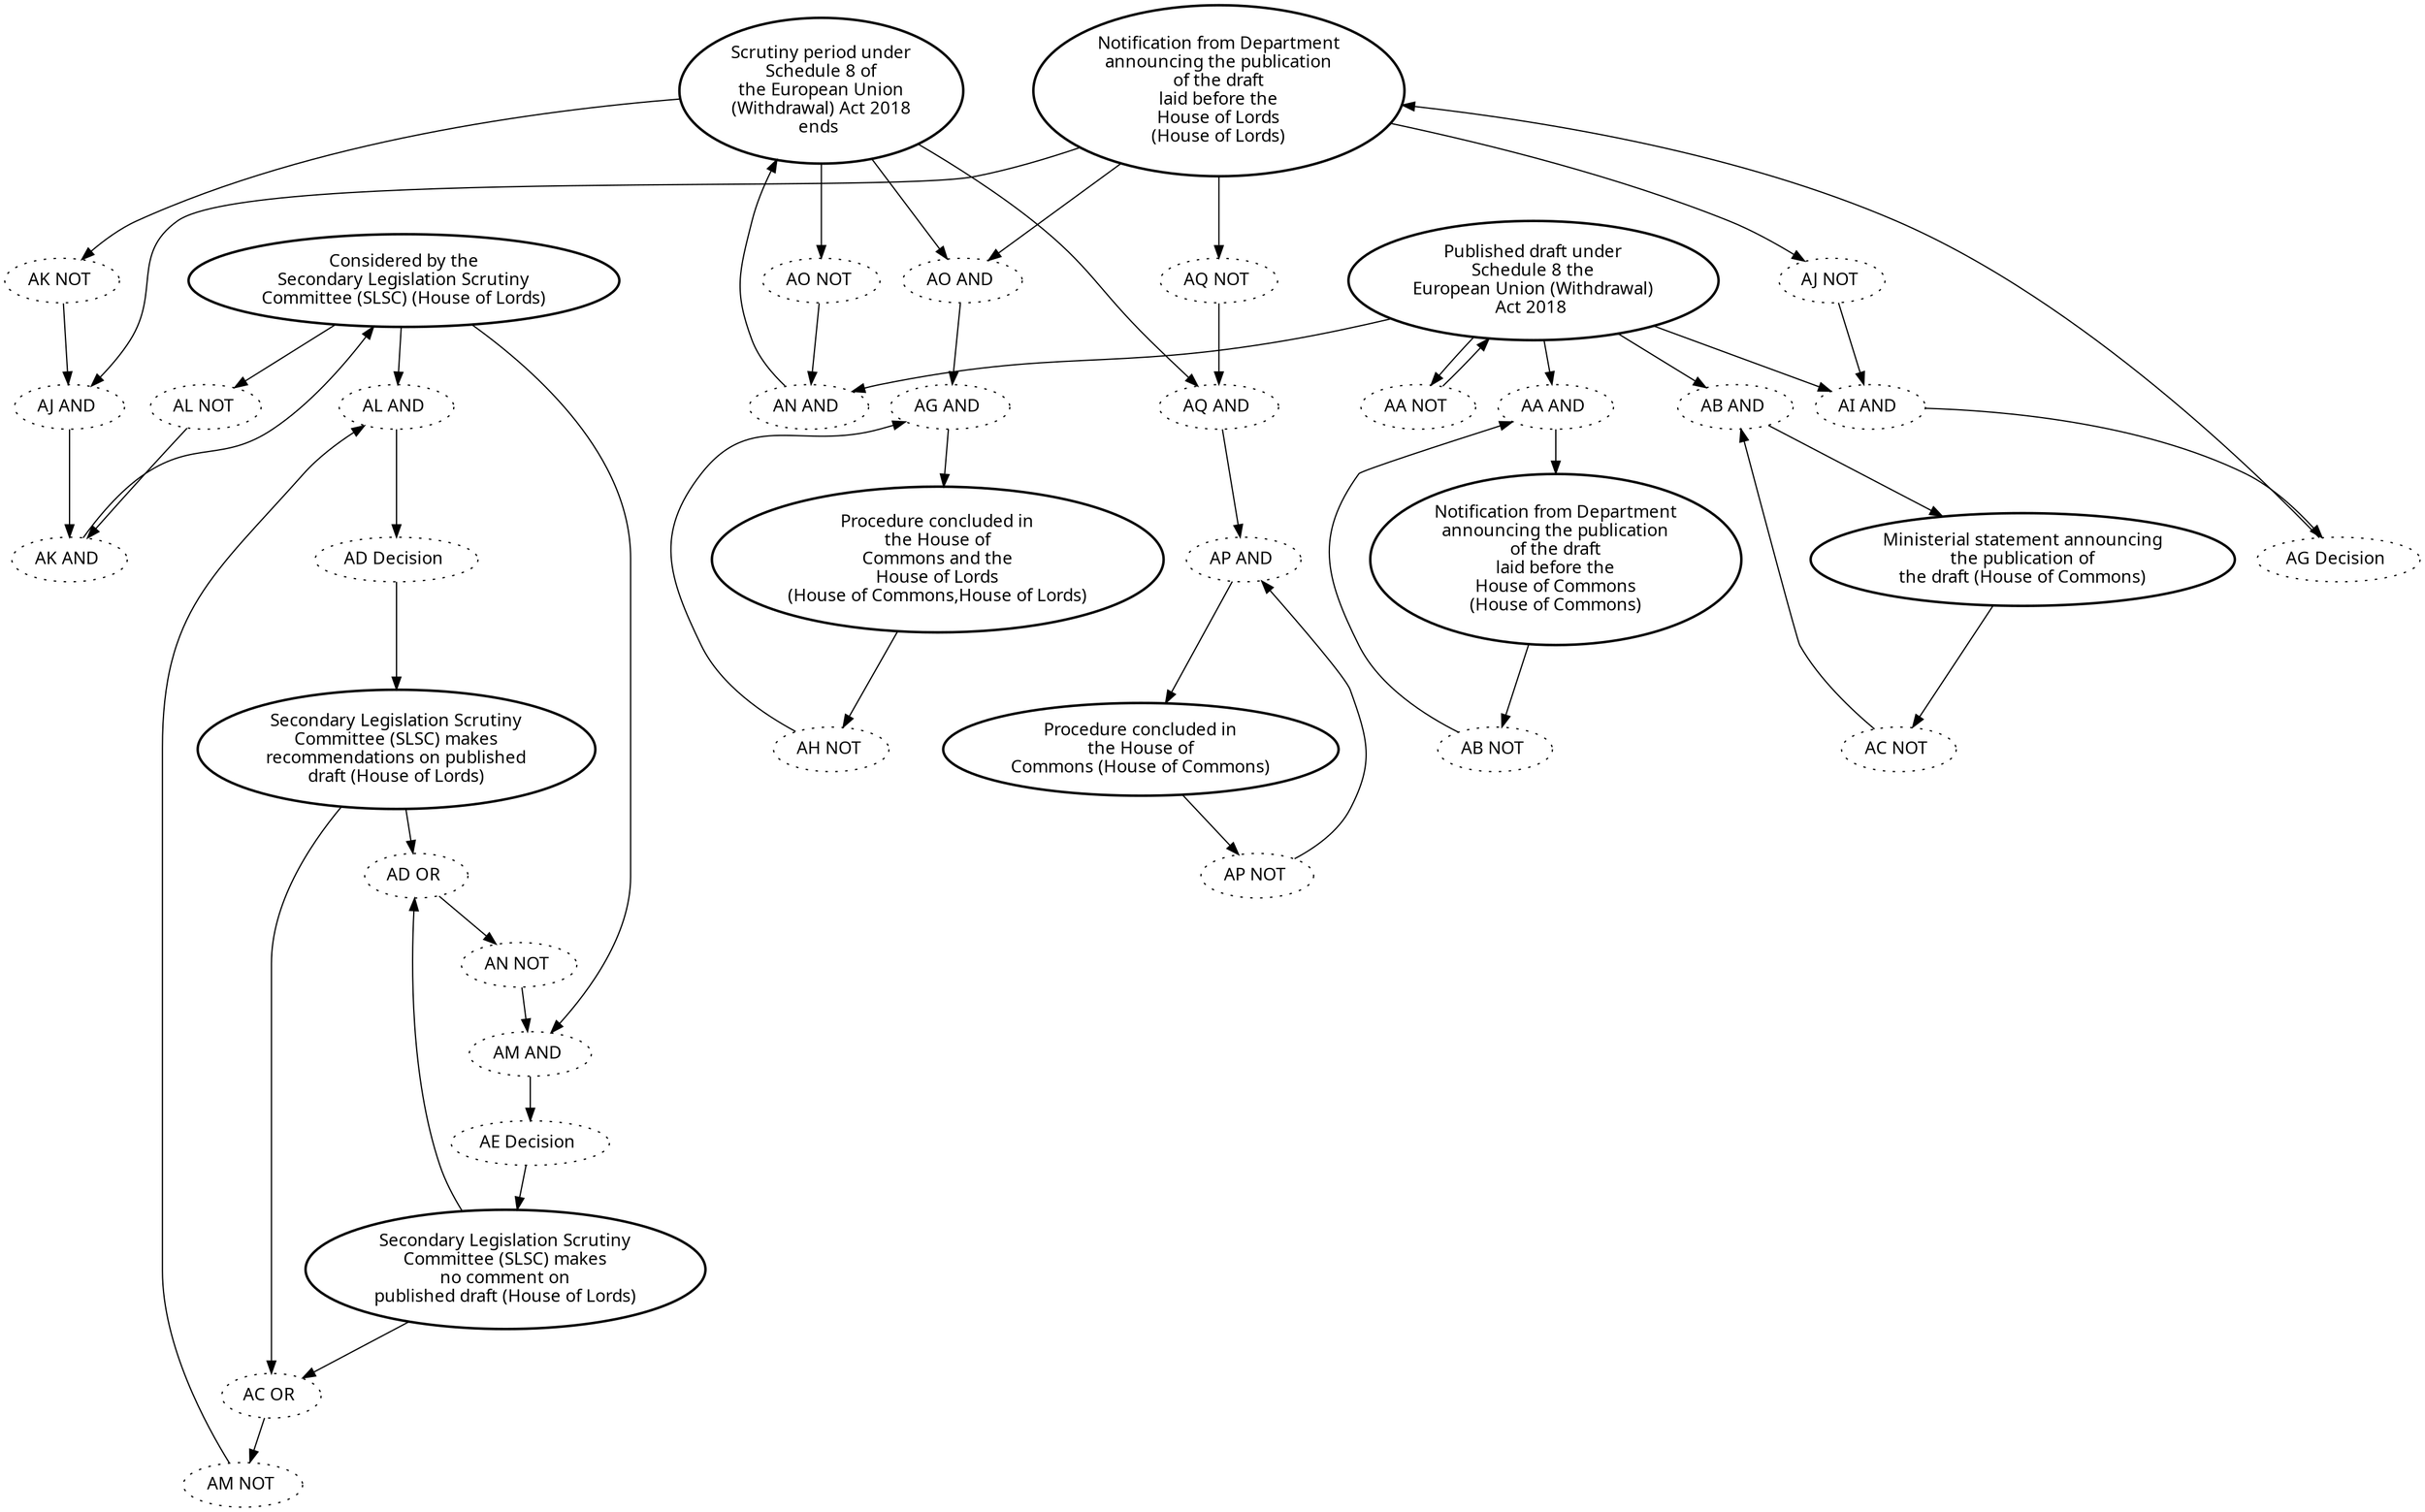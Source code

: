 digraph{graph[fontname="calibri"];node[fontname="calibri"];edge[fontname="calibri"];edge [style=solid, color=black];"19"->"316"[label=""];edge[style=solid, color=black];edge [style=solid, color=black];"19"->"315"[label=""];edge[style=solid, color=black];edge [style=solid, color=black];"19"->"323"[label=""];edge[style=solid, color=black];edge [style=solid, color=black];"110"->"405"[label=""];edge[style=solid, color=black];edge [style=solid, color=black];"111"->"301"[label=""];edge[style=solid, color=black];edge [style=solid, color=black];"282"->"540"[label=""];edge[style=solid, color=black];edge [style=solid, color=black];"290"->"319"[label=""];edge[style=solid, color=black];edge [style=solid, color=black];"291"->"325"[label=""];edge[style=solid, color=black];edge [style=solid, color=black];"298"->"977"[label=""];edge[style=solid, color=black];edge [style=solid, color=black];"299"->"110"[label=""];edge[style=solid, color=black];edge [style=solid, color=black];"300"->"111"[label=""];edge[style=solid, color=black];edge [style=solid, color=black];"301"->"300"[label=""];edge[style=solid, color=black];edge [style=solid, color=black];"307"->"321"[label=""];edge[style=solid, color=black];edge [style=solid, color=black];"308"->"307"[label=""];edge[style=solid, color=black];edge [style=solid, color=black];"309"->"978"[label=""];edge[style=solid, color=black];edge [style=solid, color=black];"310"->"314"[label=""];edge[style=solid, color=black];edge [style=solid, color=black];"311"->"310"[label=""];edge[style=solid, color=black];edge [style=solid, color=black];"314"->"19"[label=""];edge[style=solid, color=black];edge [style=solid, color=black];"315"->"298"[label=""];edge[style=solid, color=black];edge [style=solid, color=black];"316"->"314"[label=""];edge[style=solid, color=black];edge [style=solid, color=black];"319"->"315"[label=""];edge[style=solid, color=black];edge [style=solid, color=black];"321"->"850"[label=""];edge[style=solid, color=black];edge [style=solid, color=black];"323"->"309"[label=""];edge[style=solid, color=black];edge [style=solid, color=black];"325"->"323"[label=""];edge[style=solid, color=black];edge [style=solid, color=black];"326"->"856"[label=""];edge[style=solid, color=black];edge [style=solid, color=black];"327"->"300"[label=""];edge[style=solid, color=black];edge [style=solid, color=black];"328"->"326"[label=""];edge[style=solid, color=black];edge [style=solid, color=black];"329"->"299"[label=""];edge[style=solid, color=black];edge [style=solid, color=black];"405"->"299"[label=""];edge[style=solid, color=black];edge [style=solid, color=black];"406"->"329"[label=""];edge[style=solid, color=black];edge [style=solid, color=black];"538"->"849"[label=""];edge[style=solid, color=black];edge [style=solid, color=black];"539"->"538"[label=""];edge[style=solid, color=black];edge [style=solid, color=black];"540"->"900"[label=""];edge[style=solid, color=black];edge [style=solid, color=black];"542"->"848"[label=""];edge[style=solid, color=black];edge [style=solid, color=black];"848"->"542"[label=""];edge[style=solid, color=black];edge [style=solid, color=black];"848"->"538"[label=""];edge[style=solid, color=black];edge [style=solid, color=black];"848"->"540"[label=""];edge[style=solid, color=black];edge [style=solid, color=black];"848"->"307"[label=""];edge[style=solid, color=black];edge [style=solid, color=black];"848"->"326"[label=""];edge[style=solid, color=black];edge [style=solid, color=black];"849"->"539"[label=""];edge[style=solid, color=black];edge [style=solid, color=black];"850"->"308"[label=""];edge[style=solid, color=black];edge [style=solid, color=black];"850"->"310"[label=""];edge[style=solid, color=black];edge [style=solid, color=black];"850"->"327"[label=""];edge[style=solid, color=black];edge [style=solid, color=black];"850"->"406"[label=""];edge[style=solid, color=black];edge [style=solid, color=black];"856"->"311"[label=""];edge[style=solid, color=black];edge [style=solid, color=black];"856"->"328"[label=""];edge[style=solid, color=black];edge [style=solid, color=black];"856"->"327"[label=""];edge[style=solid, color=black];edge [style=solid, color=black];"856"->"329"[label=""];edge[style=solid, color=black];edge [style=solid, color=black];"900"->"282"[label=""];edge[style=solid, color=black];edge [style=solid, color=black];"977"->"291"[label=""];edge[style=solid, color=black];edge [style=solid, color=black];"977"->"290"[label=""];edge[style=solid, color=black];edge [style=solid, color=black];"978"->"290"[label=""];edge[style=solid, color=black];edge [style=solid, color=black];"978"->"291"[label=""];edge[style=solid, color=black];"19" [label="Considered by the\nSecondary Legislation Scrutiny\nCommittee (SLSC) (House of Lords)", style=bold];"110" [label="Procedure concluded in\nthe House of\nCommons (House of Commons)", style=bold];"111" [label="Procedure concluded in\nthe House of\nCommons and the\nHouse of Lords\n(House of Commons,House of Lords)", style=bold];"282" [label="AC NOT ", style=dotted];"290" [label="AC OR ", style=dotted];"291" [label="AD OR ", style=dotted];"298" [label="AD Decision ", style=dotted];"299" [label="AP AND ", style=dotted];"300" [label="AG AND ", style=dotted];"301" [label="AH NOT ", style=dotted];"307" [label="AI AND ", style=dotted];"308" [label="AJ NOT ", style=dotted];"309" [label="AE Decision ", style=dotted];"310" [label="AJ AND ", style=dotted];"311" [label="AK NOT ", style=dotted];"314" [label="AK AND ", style=dotted];"315" [label="AL AND ", style=dotted];"316" [label="AL NOT ", style=dotted];"319" [label="AM NOT ", style=dotted];"321" [label="AG Decision ", style=dotted];"323" [label="AM AND ", style=dotted];"325" [label="AN NOT ", style=dotted];"326" [label="AN AND ", style=dotted];"327" [label="AO AND ", style=dotted];"328" [label="AO NOT ", style=dotted];"329" [label="AQ AND ", style=dotted];"405" [label="AP NOT ", style=dotted];"406" [label="AQ NOT ", style=dotted];"538" [label="AA AND ", style=dotted];"539" [label="AB NOT ", style=dotted];"540" [label="AB AND ", style=dotted];"542" [label="AA NOT ", style=dotted];"848" [label="Published draft under\nSchedule 8 the\nEuropean Union (Withdrawal)\nAct 2018 ", style=bold];"849" [label="Notification from Department\nannouncing the publication\nof the draft\nlaid before the\nHouse of Commons\n(House of Commons)", style=bold];"850" [label="Notification from Department\nannouncing the publication\nof the draft\nlaid before the\nHouse of Lords\n(House of Lords)", style=bold];"856" [label="Scrutiny period under\nSchedule 8 of\nthe European Union\n(Withdrawal) Act 2018\nends ", style=bold];"900" [label="Ministerial statement announcing\nthe publication of\nthe draft (House of Commons)", style=bold];"977" [label="Secondary Legislation Scrutiny\nCommittee (SLSC) makes\nrecommendations on published\ndraft (House of Lords)", style=bold];"978" [label="Secondary Legislation Scrutiny\nCommittee (SLSC) makes\nno comment on\npublished draft (House of Lords)", style=bold];}